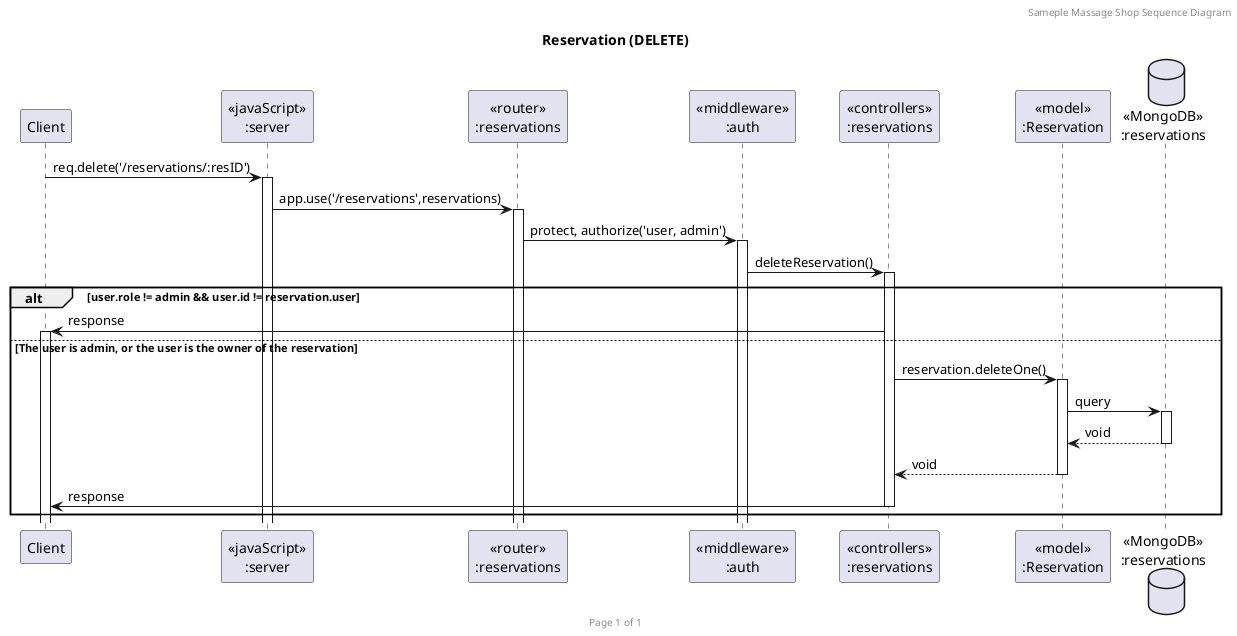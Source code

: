 @startuml Reservation (DELETE)

header Sameple Massage Shop Sequence Diagram
footer Page %page% of %lastpage%
title "Reservation (DELETE)"

participant "Client" as client
participant "<<javaScript>>\n:server" as server
participant "<<router>>\n:reservations" as router
participant "<<middleware>>\n:auth" as auth
participant "<<controllers>>\n:reservations" as controller
participant "<<model>>\n:Reservation" as model
database "<<MongoDB>>\n:reservations" as shopdb

client->server ++:req.delete('/reservations/:resID')
server->router ++:app.use('/reservations',reservations)
router -> auth ++: protect, authorize('user, admin')
auth -> controller ++:deleteReservation()

alt user.role != admin && user.id != reservation.user
    controller -> client ++: response
else The user is admin, or the user is the owner of the reservation
    controller -> model ++: reservation.deleteOne()
    model ->shopdb ++: query
    shopdb --> model --: void
    controller <-- model --:void
    controller-> client --:response
end 



@enduml
